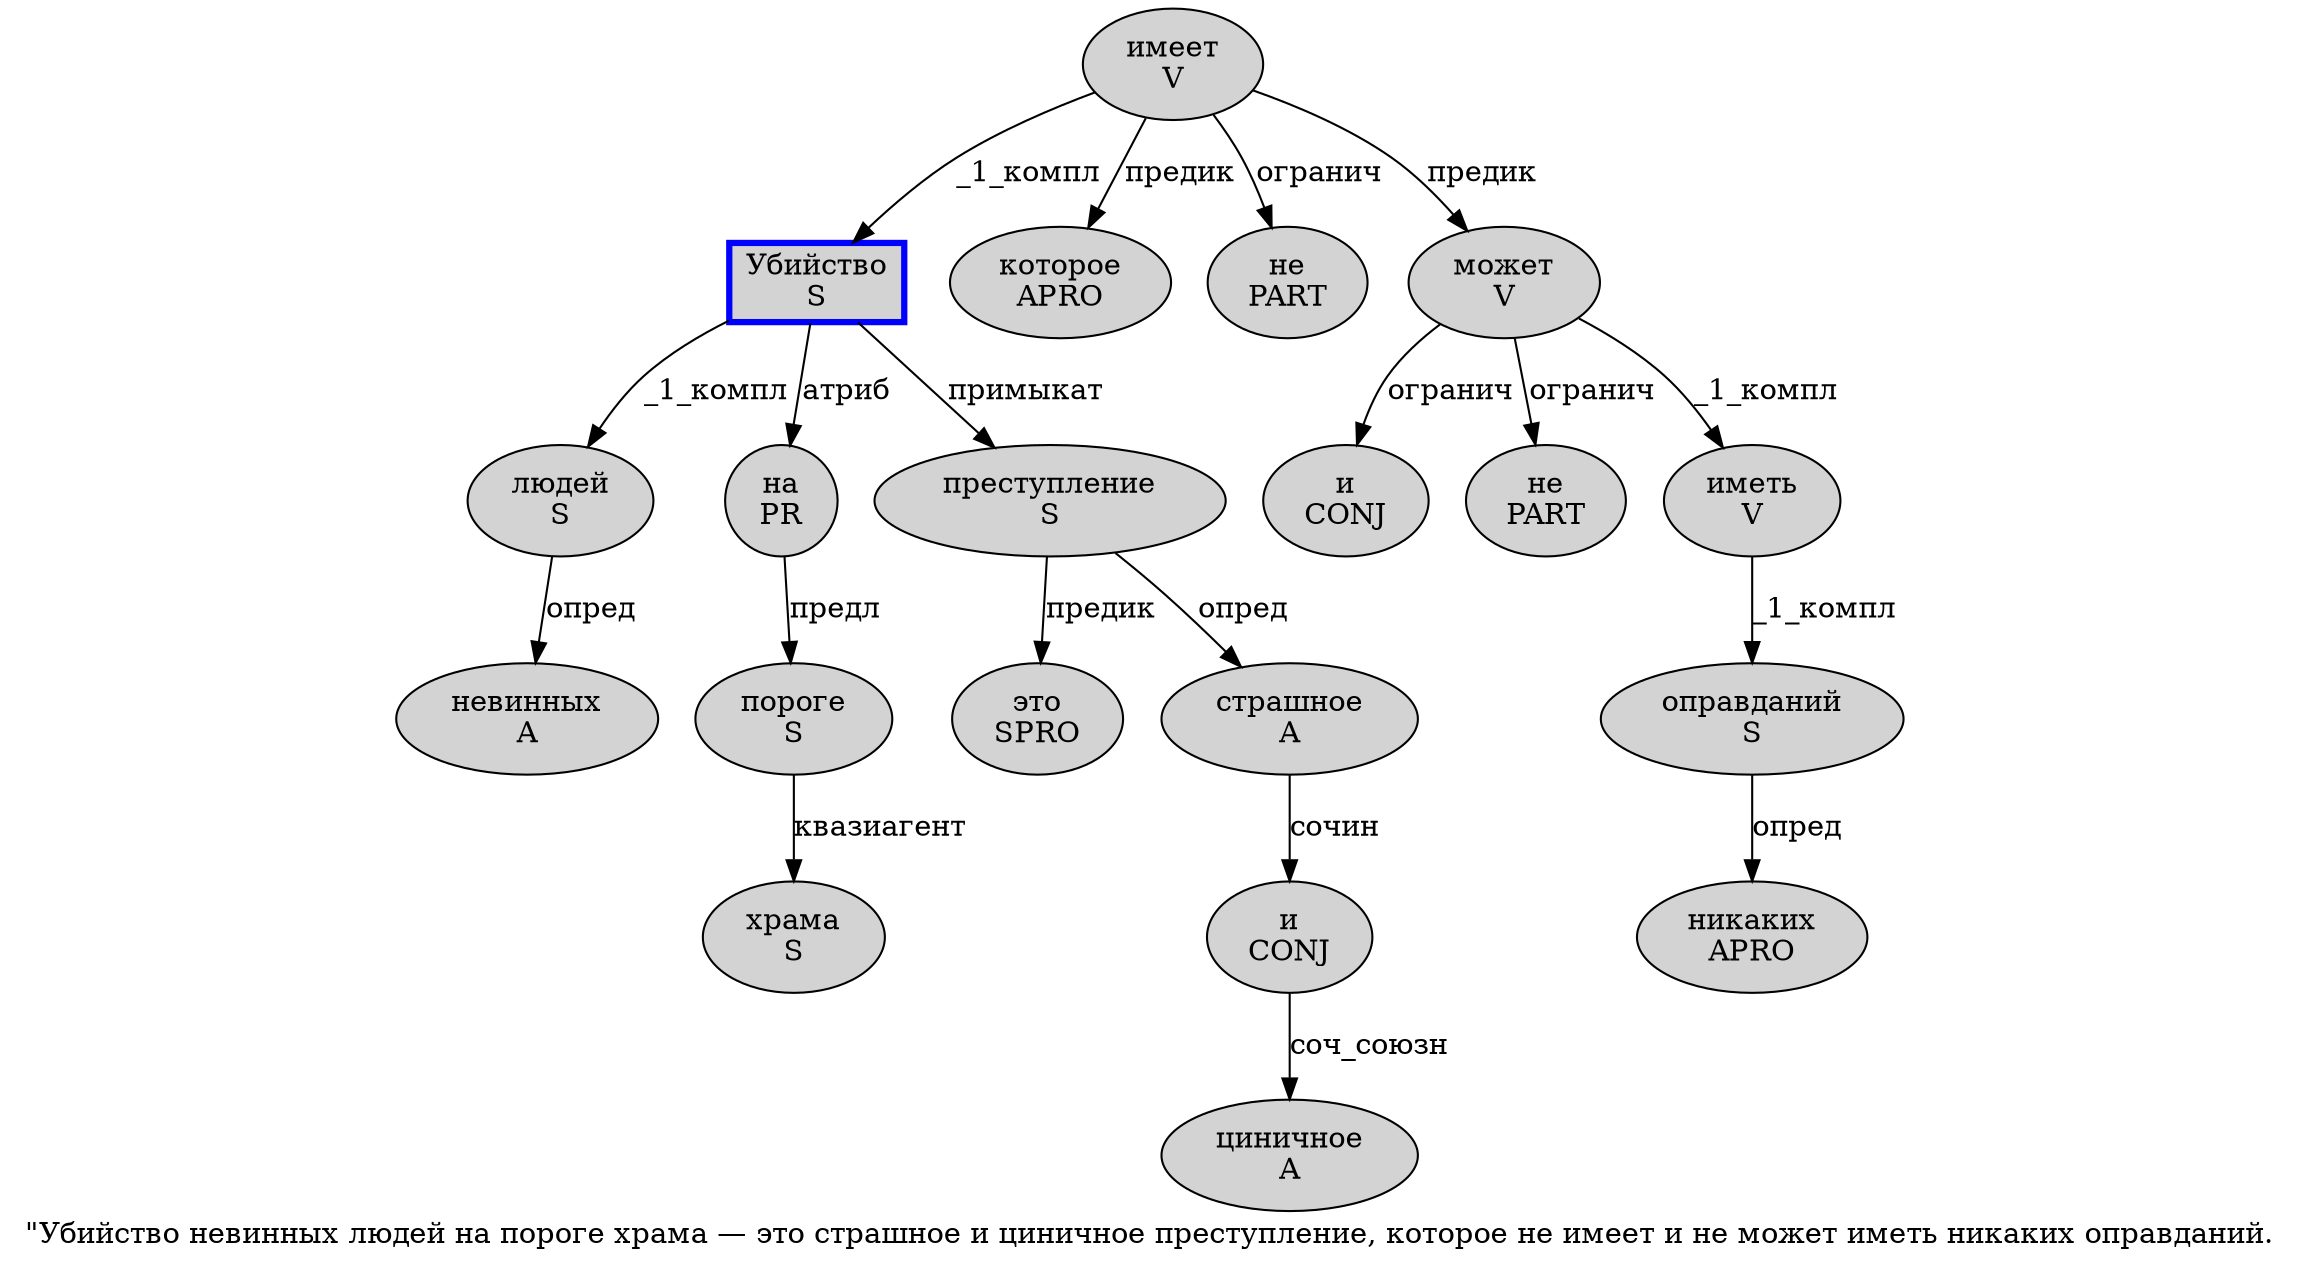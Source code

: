 digraph SENTENCE_896 {
	graph [label="\"Убийство невинных людей на пороге храма — это страшное и циничное преступление, которое не имеет и не может иметь никаких оправданий."]
	node [style=filled]
		1 [label="Убийство
S" color=blue fillcolor=lightgray penwidth=3 shape=box]
		2 [label="невинных
A" color="" fillcolor=lightgray penwidth=1 shape=ellipse]
		3 [label="людей
S" color="" fillcolor=lightgray penwidth=1 shape=ellipse]
		4 [label="на
PR" color="" fillcolor=lightgray penwidth=1 shape=ellipse]
		5 [label="пороге
S" color="" fillcolor=lightgray penwidth=1 shape=ellipse]
		6 [label="храма
S" color="" fillcolor=lightgray penwidth=1 shape=ellipse]
		8 [label="это
SPRO" color="" fillcolor=lightgray penwidth=1 shape=ellipse]
		9 [label="страшное
A" color="" fillcolor=lightgray penwidth=1 shape=ellipse]
		10 [label="и
CONJ" color="" fillcolor=lightgray penwidth=1 shape=ellipse]
		11 [label="циничное
A" color="" fillcolor=lightgray penwidth=1 shape=ellipse]
		12 [label="преступление
S" color="" fillcolor=lightgray penwidth=1 shape=ellipse]
		14 [label="которое
APRO" color="" fillcolor=lightgray penwidth=1 shape=ellipse]
		15 [label="не
PART" color="" fillcolor=lightgray penwidth=1 shape=ellipse]
		16 [label="имеет
V" color="" fillcolor=lightgray penwidth=1 shape=ellipse]
		17 [label="и
CONJ" color="" fillcolor=lightgray penwidth=1 shape=ellipse]
		18 [label="не
PART" color="" fillcolor=lightgray penwidth=1 shape=ellipse]
		19 [label="может
V" color="" fillcolor=lightgray penwidth=1 shape=ellipse]
		20 [label="иметь
V" color="" fillcolor=lightgray penwidth=1 shape=ellipse]
		21 [label="никаких
APRO" color="" fillcolor=lightgray penwidth=1 shape=ellipse]
		22 [label="оправданий
S" color="" fillcolor=lightgray penwidth=1 shape=ellipse]
			3 -> 2 [label="опред"]
			20 -> 22 [label="_1_компл"]
			10 -> 11 [label="соч_союзн"]
			9 -> 10 [label="сочин"]
			5 -> 6 [label="квазиагент"]
			19 -> 17 [label="огранич"]
			19 -> 18 [label="огранич"]
			19 -> 20 [label="_1_компл"]
			4 -> 5 [label="предл"]
			22 -> 21 [label="опред"]
			1 -> 3 [label="_1_компл"]
			1 -> 4 [label="атриб"]
			1 -> 12 [label="примыкат"]
			12 -> 8 [label="предик"]
			12 -> 9 [label="опред"]
			16 -> 1 [label="_1_компл"]
			16 -> 14 [label="предик"]
			16 -> 15 [label="огранич"]
			16 -> 19 [label="предик"]
}